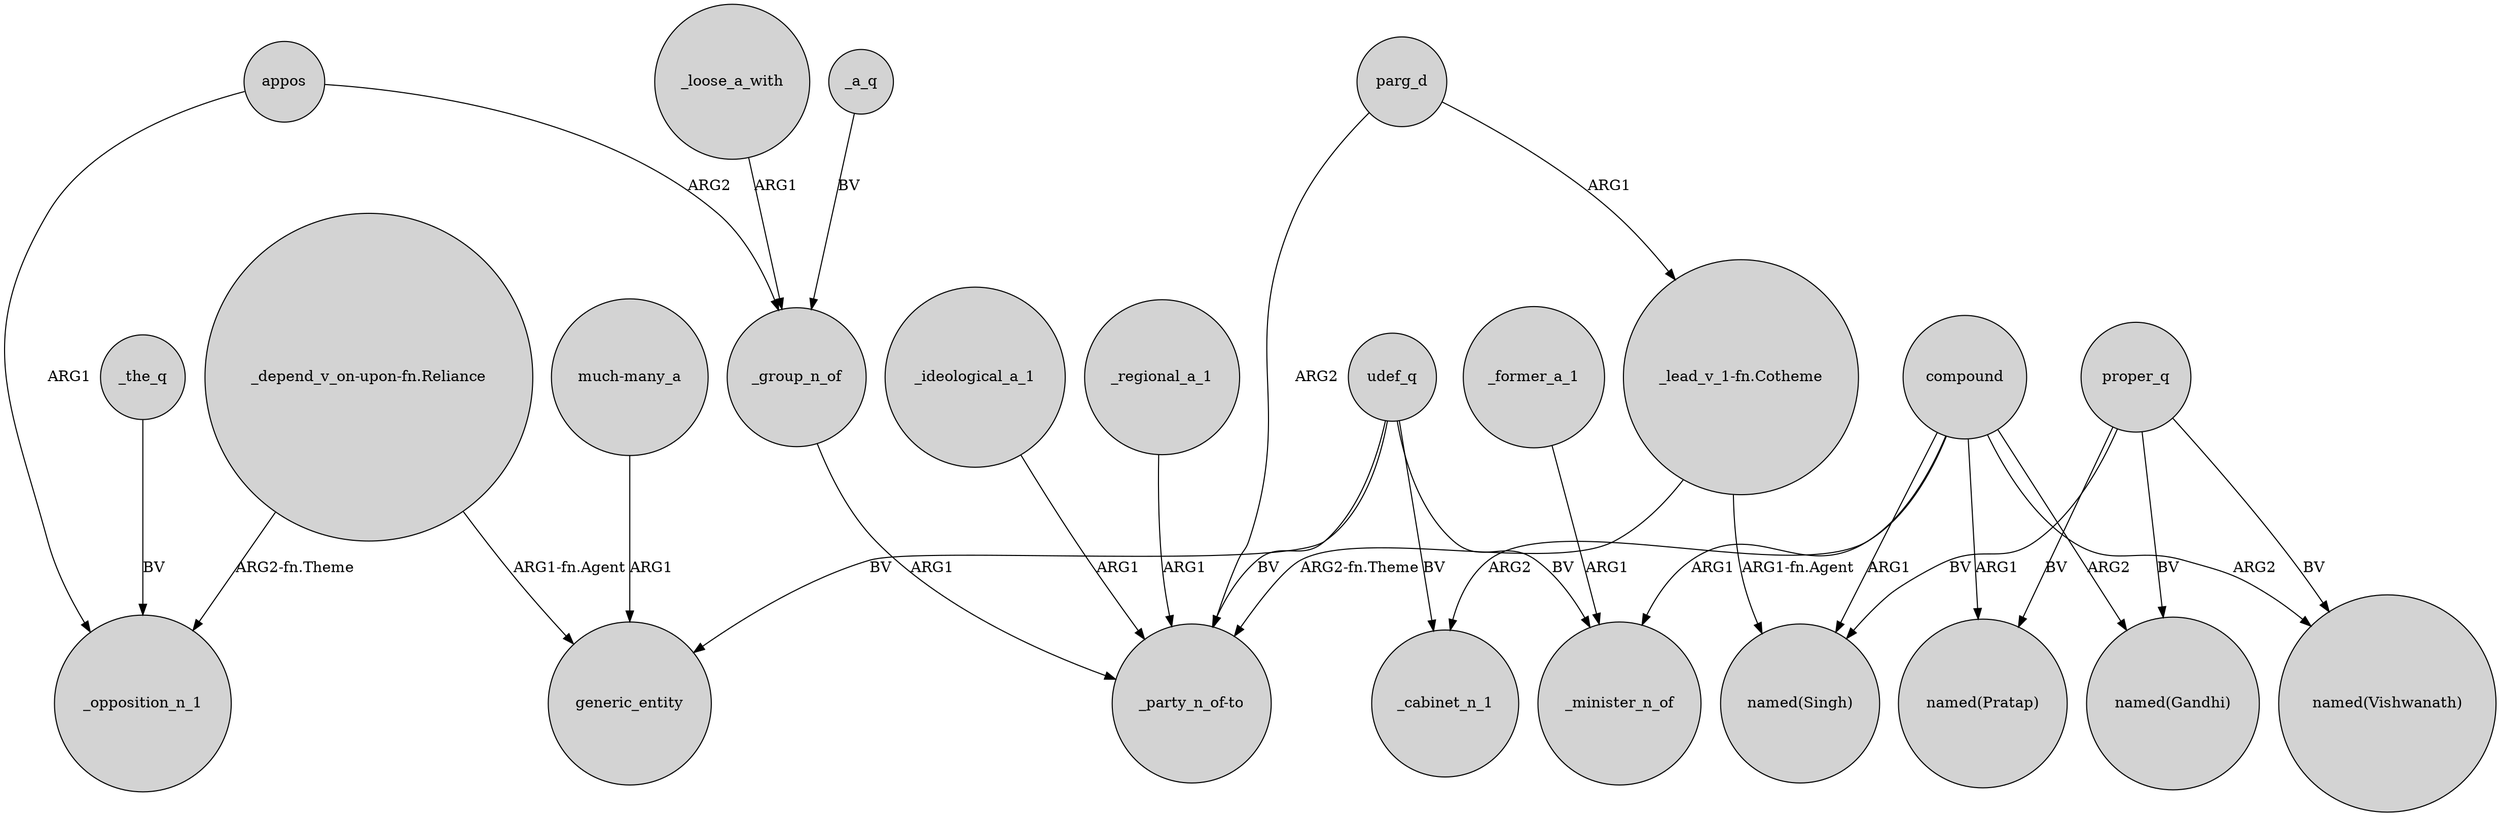 digraph {
	node [shape=circle style=filled]
	appos -> _opposition_n_1 [label=ARG1]
	"_lead_v_1-fn.Cotheme" -> "named(Singh)" [label="ARG1-fn.Agent"]
	proper_q -> "named(Gandhi)" [label=BV]
	_the_q -> _opposition_n_1 [label=BV]
	"_depend_v_on-upon-fn.Reliance" -> _opposition_n_1 [label="ARG2-fn.Theme"]
	compound -> "named(Vishwanath)" [label=ARG2]
	udef_q -> generic_entity [label=BV]
	parg_d -> "_lead_v_1-fn.Cotheme" [label=ARG1]
	compound -> "named(Gandhi)" [label=ARG2]
	_regional_a_1 -> "_party_n_of-to" [label=ARG1]
	compound -> _cabinet_n_1 [label=ARG2]
	"much-many_a" -> generic_entity [label=ARG1]
	_ideological_a_1 -> "_party_n_of-to" [label=ARG1]
	udef_q -> "_party_n_of-to" [label=BV]
	_former_a_1 -> _minister_n_of [label=ARG1]
	proper_q -> "named(Pratap)" [label=BV]
	_loose_a_with -> _group_n_of [label=ARG1]
	"_lead_v_1-fn.Cotheme" -> "_party_n_of-to" [label="ARG2-fn.Theme"]
	"_depend_v_on-upon-fn.Reliance" -> generic_entity [label="ARG1-fn.Agent"]
	compound -> "named(Singh)" [label=ARG1]
	udef_q -> _cabinet_n_1 [label=BV]
	proper_q -> "named(Vishwanath)" [label=BV]
	compound -> _minister_n_of [label=ARG1]
	appos -> _group_n_of [label=ARG2]
	compound -> "named(Pratap)" [label=ARG1]
	_group_n_of -> "_party_n_of-to" [label=ARG1]
	udef_q -> _minister_n_of [label=BV]
	proper_q -> "named(Singh)" [label=BV]
	parg_d -> "_party_n_of-to" [label=ARG2]
	_a_q -> _group_n_of [label=BV]
}
